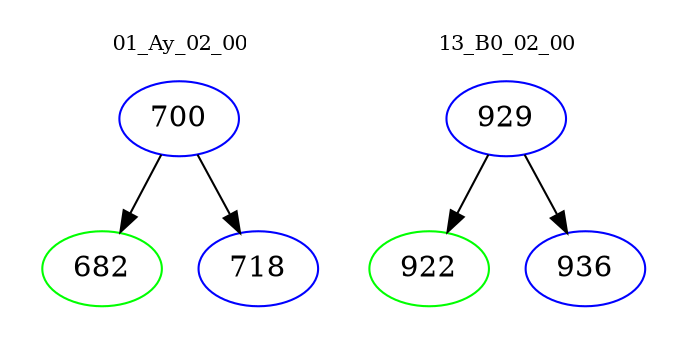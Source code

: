 digraph{
subgraph cluster_0 {
color = white
label = "01_Ay_02_00";
fontsize=10;
T0_700 [label="700", color="blue"]
T0_700 -> T0_682 [color="black"]
T0_682 [label="682", color="green"]
T0_700 -> T0_718 [color="black"]
T0_718 [label="718", color="blue"]
}
subgraph cluster_1 {
color = white
label = "13_B0_02_00";
fontsize=10;
T1_929 [label="929", color="blue"]
T1_929 -> T1_922 [color="black"]
T1_922 [label="922", color="green"]
T1_929 -> T1_936 [color="black"]
T1_936 [label="936", color="blue"]
}
}
